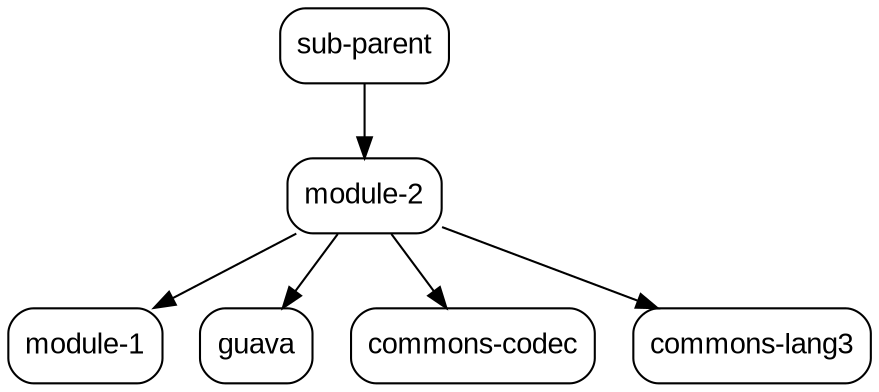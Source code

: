 digraph "sub-parent" {
  node [shape="box",style="rounded",fontname="Arial",fontsize="14"]
  edge [fontsize="10",fontname="Arial"]

  // Node Definitions:
  "com.github.ferstl:module-2:jar"[label=<module-2>]
  "com.github.ferstl:module-1:jar"[label=<module-1>]
  "com.google.guava:guava:jar"[label=<guava>]
  "commons-codec:commons-codec:jar"[label=<commons-codec>]
  "org.apache.commons:commons-lang3:jar"[label=<commons-lang3>]
  "com.github.ferstl:sub-parent:pom"[label=<sub-parent>]

  // Edge Definitions:
  "com.github.ferstl:module-2:jar" -> "com.github.ferstl:module-1:jar"
  "com.github.ferstl:module-2:jar" -> "com.google.guava:guava:jar"
  "com.github.ferstl:module-2:jar" -> "commons-codec:commons-codec:jar"
  "com.github.ferstl:module-2:jar" -> "org.apache.commons:commons-lang3:jar"
  "com.github.ferstl:sub-parent:pom" -> "com.github.ferstl:module-2:jar"
}
